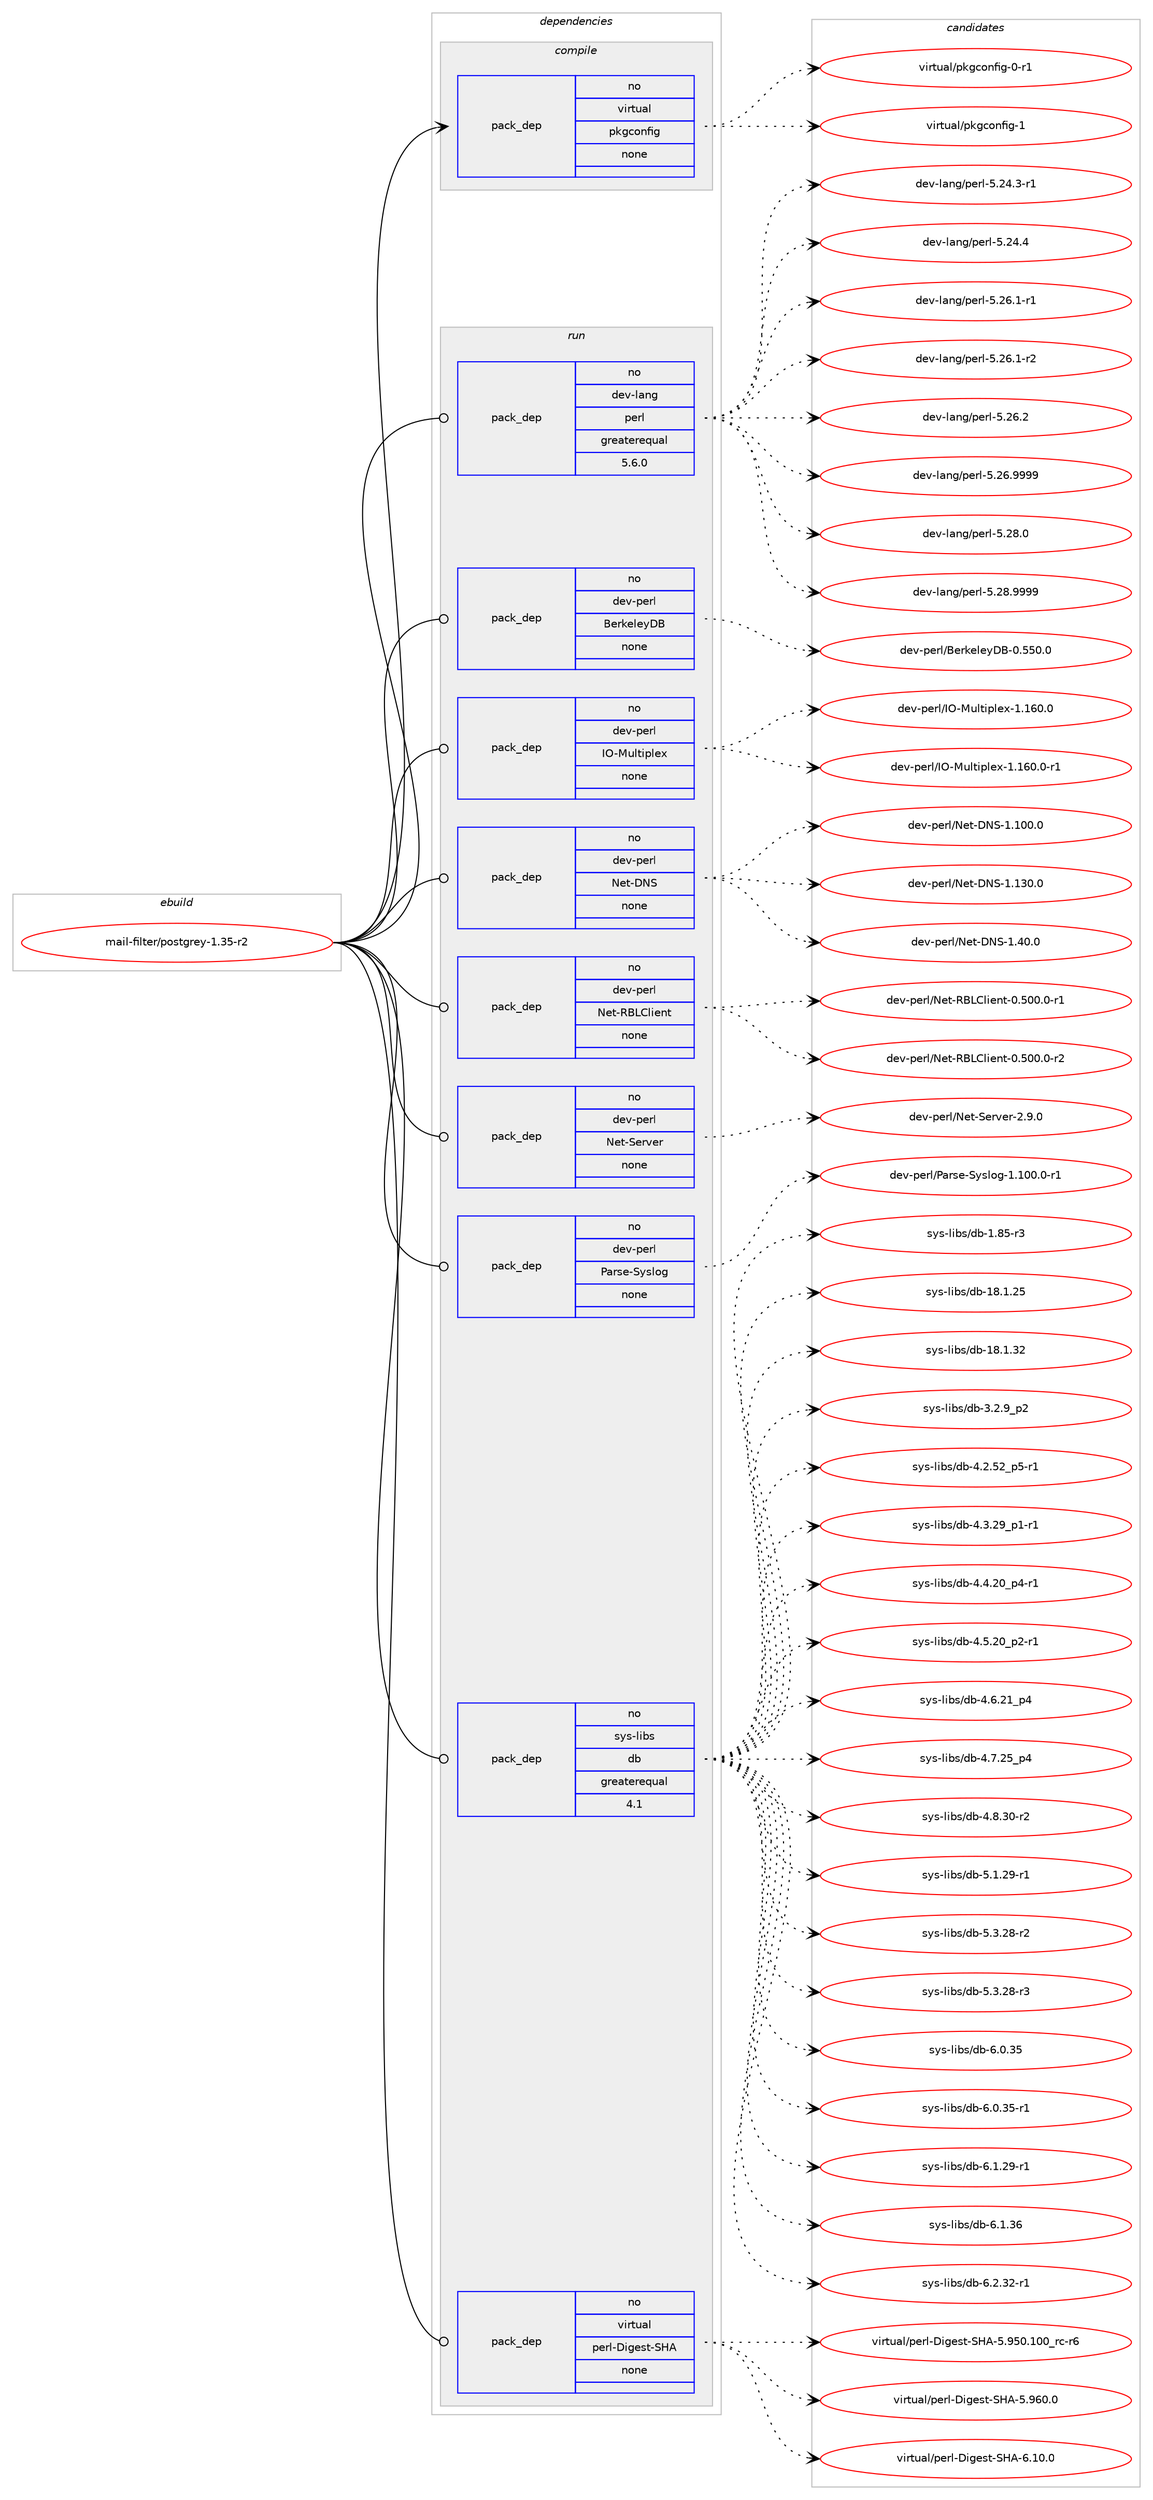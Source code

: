 digraph prolog {

# *************
# Graph options
# *************

newrank=true;
concentrate=true;
compound=true;
graph [rankdir=LR,fontname=Helvetica,fontsize=10,ranksep=1.5];#, ranksep=2.5, nodesep=0.2];
edge  [arrowhead=vee];
node  [fontname=Helvetica,fontsize=10];

# **********
# The ebuild
# **********

subgraph cluster_leftcol {
color=gray;
rank=same;
label=<<i>ebuild</i>>;
id [label="mail-filter/postgrey-1.35-r2", color=red, width=4, href="../mail-filter/postgrey-1.35-r2.svg"];
}

# ****************
# The dependencies
# ****************

subgraph cluster_midcol {
color=gray;
label=<<i>dependencies</i>>;
subgraph cluster_compile {
fillcolor="#eeeeee";
style=filled;
label=<<i>compile</i>>;
subgraph pack1139668 {
dependency1595752 [label=<<TABLE BORDER="0" CELLBORDER="1" CELLSPACING="0" CELLPADDING="4" WIDTH="220"><TR><TD ROWSPAN="6" CELLPADDING="30">pack_dep</TD></TR><TR><TD WIDTH="110">no</TD></TR><TR><TD>virtual</TD></TR><TR><TD>pkgconfig</TD></TR><TR><TD>none</TD></TR><TR><TD></TD></TR></TABLE>>, shape=none, color=blue];
}
id:e -> dependency1595752:w [weight=20,style="solid",arrowhead="vee"];
}
subgraph cluster_compileandrun {
fillcolor="#eeeeee";
style=filled;
label=<<i>compile and run</i>>;
}
subgraph cluster_run {
fillcolor="#eeeeee";
style=filled;
label=<<i>run</i>>;
subgraph pack1139669 {
dependency1595753 [label=<<TABLE BORDER="0" CELLBORDER="1" CELLSPACING="0" CELLPADDING="4" WIDTH="220"><TR><TD ROWSPAN="6" CELLPADDING="30">pack_dep</TD></TR><TR><TD WIDTH="110">no</TD></TR><TR><TD>dev-lang</TD></TR><TR><TD>perl</TD></TR><TR><TD>greaterequal</TD></TR><TR><TD>5.6.0</TD></TR></TABLE>>, shape=none, color=blue];
}
id:e -> dependency1595753:w [weight=20,style="solid",arrowhead="odot"];
subgraph pack1139670 {
dependency1595754 [label=<<TABLE BORDER="0" CELLBORDER="1" CELLSPACING="0" CELLPADDING="4" WIDTH="220"><TR><TD ROWSPAN="6" CELLPADDING="30">pack_dep</TD></TR><TR><TD WIDTH="110">no</TD></TR><TR><TD>dev-perl</TD></TR><TR><TD>BerkeleyDB</TD></TR><TR><TD>none</TD></TR><TR><TD></TD></TR></TABLE>>, shape=none, color=blue];
}
id:e -> dependency1595754:w [weight=20,style="solid",arrowhead="odot"];
subgraph pack1139671 {
dependency1595755 [label=<<TABLE BORDER="0" CELLBORDER="1" CELLSPACING="0" CELLPADDING="4" WIDTH="220"><TR><TD ROWSPAN="6" CELLPADDING="30">pack_dep</TD></TR><TR><TD WIDTH="110">no</TD></TR><TR><TD>dev-perl</TD></TR><TR><TD>IO-Multiplex</TD></TR><TR><TD>none</TD></TR><TR><TD></TD></TR></TABLE>>, shape=none, color=blue];
}
id:e -> dependency1595755:w [weight=20,style="solid",arrowhead="odot"];
subgraph pack1139672 {
dependency1595756 [label=<<TABLE BORDER="0" CELLBORDER="1" CELLSPACING="0" CELLPADDING="4" WIDTH="220"><TR><TD ROWSPAN="6" CELLPADDING="30">pack_dep</TD></TR><TR><TD WIDTH="110">no</TD></TR><TR><TD>dev-perl</TD></TR><TR><TD>Net-DNS</TD></TR><TR><TD>none</TD></TR><TR><TD></TD></TR></TABLE>>, shape=none, color=blue];
}
id:e -> dependency1595756:w [weight=20,style="solid",arrowhead="odot"];
subgraph pack1139673 {
dependency1595757 [label=<<TABLE BORDER="0" CELLBORDER="1" CELLSPACING="0" CELLPADDING="4" WIDTH="220"><TR><TD ROWSPAN="6" CELLPADDING="30">pack_dep</TD></TR><TR><TD WIDTH="110">no</TD></TR><TR><TD>dev-perl</TD></TR><TR><TD>Net-RBLClient</TD></TR><TR><TD>none</TD></TR><TR><TD></TD></TR></TABLE>>, shape=none, color=blue];
}
id:e -> dependency1595757:w [weight=20,style="solid",arrowhead="odot"];
subgraph pack1139674 {
dependency1595758 [label=<<TABLE BORDER="0" CELLBORDER="1" CELLSPACING="0" CELLPADDING="4" WIDTH="220"><TR><TD ROWSPAN="6" CELLPADDING="30">pack_dep</TD></TR><TR><TD WIDTH="110">no</TD></TR><TR><TD>dev-perl</TD></TR><TR><TD>Net-Server</TD></TR><TR><TD>none</TD></TR><TR><TD></TD></TR></TABLE>>, shape=none, color=blue];
}
id:e -> dependency1595758:w [weight=20,style="solid",arrowhead="odot"];
subgraph pack1139675 {
dependency1595759 [label=<<TABLE BORDER="0" CELLBORDER="1" CELLSPACING="0" CELLPADDING="4" WIDTH="220"><TR><TD ROWSPAN="6" CELLPADDING="30">pack_dep</TD></TR><TR><TD WIDTH="110">no</TD></TR><TR><TD>dev-perl</TD></TR><TR><TD>Parse-Syslog</TD></TR><TR><TD>none</TD></TR><TR><TD></TD></TR></TABLE>>, shape=none, color=blue];
}
id:e -> dependency1595759:w [weight=20,style="solid",arrowhead="odot"];
subgraph pack1139676 {
dependency1595760 [label=<<TABLE BORDER="0" CELLBORDER="1" CELLSPACING="0" CELLPADDING="4" WIDTH="220"><TR><TD ROWSPAN="6" CELLPADDING="30">pack_dep</TD></TR><TR><TD WIDTH="110">no</TD></TR><TR><TD>sys-libs</TD></TR><TR><TD>db</TD></TR><TR><TD>greaterequal</TD></TR><TR><TD>4.1</TD></TR></TABLE>>, shape=none, color=blue];
}
id:e -> dependency1595760:w [weight=20,style="solid",arrowhead="odot"];
subgraph pack1139677 {
dependency1595761 [label=<<TABLE BORDER="0" CELLBORDER="1" CELLSPACING="0" CELLPADDING="4" WIDTH="220"><TR><TD ROWSPAN="6" CELLPADDING="30">pack_dep</TD></TR><TR><TD WIDTH="110">no</TD></TR><TR><TD>virtual</TD></TR><TR><TD>perl-Digest-SHA</TD></TR><TR><TD>none</TD></TR><TR><TD></TD></TR></TABLE>>, shape=none, color=blue];
}
id:e -> dependency1595761:w [weight=20,style="solid",arrowhead="odot"];
}
}

# **************
# The candidates
# **************

subgraph cluster_choices {
rank=same;
color=gray;
label=<<i>candidates</i>>;

subgraph choice1139668 {
color=black;
nodesep=1;
choice11810511411611797108471121071039911111010210510345484511449 [label="virtual/pkgconfig-0-r1", color=red, width=4,href="../virtual/pkgconfig-0-r1.svg"];
choice1181051141161179710847112107103991111101021051034549 [label="virtual/pkgconfig-1", color=red, width=4,href="../virtual/pkgconfig-1.svg"];
dependency1595752:e -> choice11810511411611797108471121071039911111010210510345484511449:w [style=dotted,weight="100"];
dependency1595752:e -> choice1181051141161179710847112107103991111101021051034549:w [style=dotted,weight="100"];
}
subgraph choice1139669 {
color=black;
nodesep=1;
choice100101118451089711010347112101114108455346505246514511449 [label="dev-lang/perl-5.24.3-r1", color=red, width=4,href="../dev-lang/perl-5.24.3-r1.svg"];
choice10010111845108971101034711210111410845534650524652 [label="dev-lang/perl-5.24.4", color=red, width=4,href="../dev-lang/perl-5.24.4.svg"];
choice100101118451089711010347112101114108455346505446494511449 [label="dev-lang/perl-5.26.1-r1", color=red, width=4,href="../dev-lang/perl-5.26.1-r1.svg"];
choice100101118451089711010347112101114108455346505446494511450 [label="dev-lang/perl-5.26.1-r2", color=red, width=4,href="../dev-lang/perl-5.26.1-r2.svg"];
choice10010111845108971101034711210111410845534650544650 [label="dev-lang/perl-5.26.2", color=red, width=4,href="../dev-lang/perl-5.26.2.svg"];
choice10010111845108971101034711210111410845534650544657575757 [label="dev-lang/perl-5.26.9999", color=red, width=4,href="../dev-lang/perl-5.26.9999.svg"];
choice10010111845108971101034711210111410845534650564648 [label="dev-lang/perl-5.28.0", color=red, width=4,href="../dev-lang/perl-5.28.0.svg"];
choice10010111845108971101034711210111410845534650564657575757 [label="dev-lang/perl-5.28.9999", color=red, width=4,href="../dev-lang/perl-5.28.9999.svg"];
dependency1595753:e -> choice100101118451089711010347112101114108455346505246514511449:w [style=dotted,weight="100"];
dependency1595753:e -> choice10010111845108971101034711210111410845534650524652:w [style=dotted,weight="100"];
dependency1595753:e -> choice100101118451089711010347112101114108455346505446494511449:w [style=dotted,weight="100"];
dependency1595753:e -> choice100101118451089711010347112101114108455346505446494511450:w [style=dotted,weight="100"];
dependency1595753:e -> choice10010111845108971101034711210111410845534650544650:w [style=dotted,weight="100"];
dependency1595753:e -> choice10010111845108971101034711210111410845534650544657575757:w [style=dotted,weight="100"];
dependency1595753:e -> choice10010111845108971101034711210111410845534650564648:w [style=dotted,weight="100"];
dependency1595753:e -> choice10010111845108971101034711210111410845534650564657575757:w [style=dotted,weight="100"];
}
subgraph choice1139670 {
color=black;
nodesep=1;
choice10010111845112101114108476610111410710110810112168664548465353484648 [label="dev-perl/BerkeleyDB-0.550.0", color=red, width=4,href="../dev-perl/BerkeleyDB-0.550.0.svg"];
dependency1595754:e -> choice10010111845112101114108476610111410710110810112168664548465353484648:w [style=dotted,weight="100"];
}
subgraph choice1139671 {
color=black;
nodesep=1;
choice1001011184511210111410847737945771171081161051121081011204549464954484648 [label="dev-perl/IO-Multiplex-1.160.0", color=red, width=4,href="../dev-perl/IO-Multiplex-1.160.0.svg"];
choice10010111845112101114108477379457711710811610511210810112045494649544846484511449 [label="dev-perl/IO-Multiplex-1.160.0-r1", color=red, width=4,href="../dev-perl/IO-Multiplex-1.160.0-r1.svg"];
dependency1595755:e -> choice1001011184511210111410847737945771171081161051121081011204549464954484648:w [style=dotted,weight="100"];
dependency1595755:e -> choice10010111845112101114108477379457711710811610511210810112045494649544846484511449:w [style=dotted,weight="100"];
}
subgraph choice1139672 {
color=black;
nodesep=1;
choice100101118451121011141084778101116456878834549464948484648 [label="dev-perl/Net-DNS-1.100.0", color=red, width=4,href="../dev-perl/Net-DNS-1.100.0.svg"];
choice100101118451121011141084778101116456878834549464951484648 [label="dev-perl/Net-DNS-1.130.0", color=red, width=4,href="../dev-perl/Net-DNS-1.130.0.svg"];
choice1001011184511210111410847781011164568788345494652484648 [label="dev-perl/Net-DNS-1.40.0", color=red, width=4,href="../dev-perl/Net-DNS-1.40.0.svg"];
dependency1595756:e -> choice100101118451121011141084778101116456878834549464948484648:w [style=dotted,weight="100"];
dependency1595756:e -> choice100101118451121011141084778101116456878834549464951484648:w [style=dotted,weight="100"];
dependency1595756:e -> choice1001011184511210111410847781011164568788345494652484648:w [style=dotted,weight="100"];
}
subgraph choice1139673 {
color=black;
nodesep=1;
choice100101118451121011141084778101116458266766710810510111011645484653484846484511449 [label="dev-perl/Net-RBLClient-0.500.0-r1", color=red, width=4,href="../dev-perl/Net-RBLClient-0.500.0-r1.svg"];
choice100101118451121011141084778101116458266766710810510111011645484653484846484511450 [label="dev-perl/Net-RBLClient-0.500.0-r2", color=red, width=4,href="../dev-perl/Net-RBLClient-0.500.0-r2.svg"];
dependency1595757:e -> choice100101118451121011141084778101116458266766710810510111011645484653484846484511449:w [style=dotted,weight="100"];
dependency1595757:e -> choice100101118451121011141084778101116458266766710810510111011645484653484846484511450:w [style=dotted,weight="100"];
}
subgraph choice1139674 {
color=black;
nodesep=1;
choice1001011184511210111410847781011164583101114118101114455046574648 [label="dev-perl/Net-Server-2.9.0", color=red, width=4,href="../dev-perl/Net-Server-2.9.0.svg"];
dependency1595758:e -> choice1001011184511210111410847781011164583101114118101114455046574648:w [style=dotted,weight="100"];
}
subgraph choice1139675 {
color=black;
nodesep=1;
choice10010111845112101114108478097114115101458312111510811110345494649484846484511449 [label="dev-perl/Parse-Syslog-1.100.0-r1", color=red, width=4,href="../dev-perl/Parse-Syslog-1.100.0-r1.svg"];
dependency1595759:e -> choice10010111845112101114108478097114115101458312111510811110345494649484846484511449:w [style=dotted,weight="100"];
}
subgraph choice1139676 {
color=black;
nodesep=1;
choice1151211154510810598115471009845494656534511451 [label="sys-libs/db-1.85-r3", color=red, width=4,href="../sys-libs/db-1.85-r3.svg"];
choice115121115451081059811547100984549564649465053 [label="sys-libs/db-18.1.25", color=red, width=4,href="../sys-libs/db-18.1.25.svg"];
choice115121115451081059811547100984549564649465150 [label="sys-libs/db-18.1.32", color=red, width=4,href="../sys-libs/db-18.1.32.svg"];
choice115121115451081059811547100984551465046579511250 [label="sys-libs/db-3.2.9_p2", color=red, width=4,href="../sys-libs/db-3.2.9_p2.svg"];
choice115121115451081059811547100984552465046535095112534511449 [label="sys-libs/db-4.2.52_p5-r1", color=red, width=4,href="../sys-libs/db-4.2.52_p5-r1.svg"];
choice115121115451081059811547100984552465146505795112494511449 [label="sys-libs/db-4.3.29_p1-r1", color=red, width=4,href="../sys-libs/db-4.3.29_p1-r1.svg"];
choice115121115451081059811547100984552465246504895112524511449 [label="sys-libs/db-4.4.20_p4-r1", color=red, width=4,href="../sys-libs/db-4.4.20_p4-r1.svg"];
choice115121115451081059811547100984552465346504895112504511449 [label="sys-libs/db-4.5.20_p2-r1", color=red, width=4,href="../sys-libs/db-4.5.20_p2-r1.svg"];
choice11512111545108105981154710098455246544650499511252 [label="sys-libs/db-4.6.21_p4", color=red, width=4,href="../sys-libs/db-4.6.21_p4.svg"];
choice11512111545108105981154710098455246554650539511252 [label="sys-libs/db-4.7.25_p4", color=red, width=4,href="../sys-libs/db-4.7.25_p4.svg"];
choice11512111545108105981154710098455246564651484511450 [label="sys-libs/db-4.8.30-r2", color=red, width=4,href="../sys-libs/db-4.8.30-r2.svg"];
choice11512111545108105981154710098455346494650574511449 [label="sys-libs/db-5.1.29-r1", color=red, width=4,href="../sys-libs/db-5.1.29-r1.svg"];
choice11512111545108105981154710098455346514650564511450 [label="sys-libs/db-5.3.28-r2", color=red, width=4,href="../sys-libs/db-5.3.28-r2.svg"];
choice11512111545108105981154710098455346514650564511451 [label="sys-libs/db-5.3.28-r3", color=red, width=4,href="../sys-libs/db-5.3.28-r3.svg"];
choice1151211154510810598115471009845544648465153 [label="sys-libs/db-6.0.35", color=red, width=4,href="../sys-libs/db-6.0.35.svg"];
choice11512111545108105981154710098455446484651534511449 [label="sys-libs/db-6.0.35-r1", color=red, width=4,href="../sys-libs/db-6.0.35-r1.svg"];
choice11512111545108105981154710098455446494650574511449 [label="sys-libs/db-6.1.29-r1", color=red, width=4,href="../sys-libs/db-6.1.29-r1.svg"];
choice1151211154510810598115471009845544649465154 [label="sys-libs/db-6.1.36", color=red, width=4,href="../sys-libs/db-6.1.36.svg"];
choice11512111545108105981154710098455446504651504511449 [label="sys-libs/db-6.2.32-r1", color=red, width=4,href="../sys-libs/db-6.2.32-r1.svg"];
dependency1595760:e -> choice1151211154510810598115471009845494656534511451:w [style=dotted,weight="100"];
dependency1595760:e -> choice115121115451081059811547100984549564649465053:w [style=dotted,weight="100"];
dependency1595760:e -> choice115121115451081059811547100984549564649465150:w [style=dotted,weight="100"];
dependency1595760:e -> choice115121115451081059811547100984551465046579511250:w [style=dotted,weight="100"];
dependency1595760:e -> choice115121115451081059811547100984552465046535095112534511449:w [style=dotted,weight="100"];
dependency1595760:e -> choice115121115451081059811547100984552465146505795112494511449:w [style=dotted,weight="100"];
dependency1595760:e -> choice115121115451081059811547100984552465246504895112524511449:w [style=dotted,weight="100"];
dependency1595760:e -> choice115121115451081059811547100984552465346504895112504511449:w [style=dotted,weight="100"];
dependency1595760:e -> choice11512111545108105981154710098455246544650499511252:w [style=dotted,weight="100"];
dependency1595760:e -> choice11512111545108105981154710098455246554650539511252:w [style=dotted,weight="100"];
dependency1595760:e -> choice11512111545108105981154710098455246564651484511450:w [style=dotted,weight="100"];
dependency1595760:e -> choice11512111545108105981154710098455346494650574511449:w [style=dotted,weight="100"];
dependency1595760:e -> choice11512111545108105981154710098455346514650564511450:w [style=dotted,weight="100"];
dependency1595760:e -> choice11512111545108105981154710098455346514650564511451:w [style=dotted,weight="100"];
dependency1595760:e -> choice1151211154510810598115471009845544648465153:w [style=dotted,weight="100"];
dependency1595760:e -> choice11512111545108105981154710098455446484651534511449:w [style=dotted,weight="100"];
dependency1595760:e -> choice11512111545108105981154710098455446494650574511449:w [style=dotted,weight="100"];
dependency1595760:e -> choice1151211154510810598115471009845544649465154:w [style=dotted,weight="100"];
dependency1595760:e -> choice11512111545108105981154710098455446504651504511449:w [style=dotted,weight="100"];
}
subgraph choice1139677 {
color=black;
nodesep=1;
choice11810511411611797108471121011141084568105103101115116458372654553465753484649484895114994511454 [label="virtual/perl-Digest-SHA-5.950.100_rc-r6", color=red, width=4,href="../virtual/perl-Digest-SHA-5.950.100_rc-r6.svg"];
choice11810511411611797108471121011141084568105103101115116458372654553465754484648 [label="virtual/perl-Digest-SHA-5.960.0", color=red, width=4,href="../virtual/perl-Digest-SHA-5.960.0.svg"];
choice118105114116117971084711210111410845681051031011151164583726545544649484648 [label="virtual/perl-Digest-SHA-6.10.0", color=red, width=4,href="../virtual/perl-Digest-SHA-6.10.0.svg"];
dependency1595761:e -> choice11810511411611797108471121011141084568105103101115116458372654553465753484649484895114994511454:w [style=dotted,weight="100"];
dependency1595761:e -> choice11810511411611797108471121011141084568105103101115116458372654553465754484648:w [style=dotted,weight="100"];
dependency1595761:e -> choice118105114116117971084711210111410845681051031011151164583726545544649484648:w [style=dotted,weight="100"];
}
}

}
